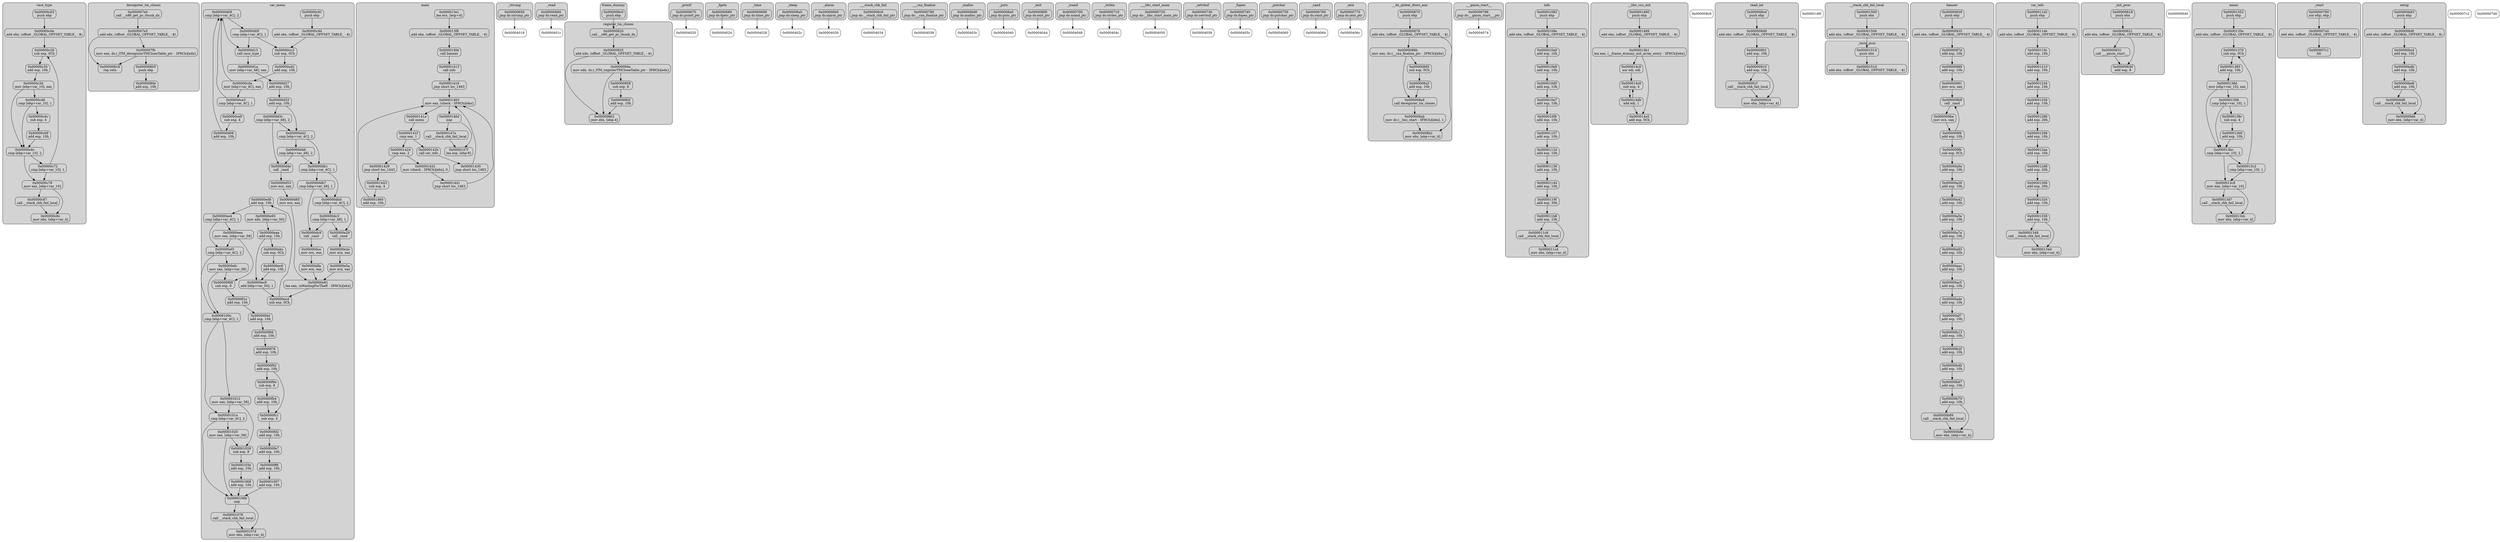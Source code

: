 digraph G {
  node [shape=box, style="rounded", ];
  3074 [label="0x00000c02
push ebp", ];
  2053 [label="0x00000805
push ebp", ];
  4103 [label="0x00001007
add esp, 10h", ];
  4108 [label="0x0000100c
cmp [ebp+var_4C], 1", ];
  5134 [label="0x0000140e
call banner", ];
  3086 [label="0x00000c0e
add ebx, (offset _GLOBAL_OFFSET_TABLE_ - $)", ];
  2062 [label="0x0000080e
add esp, 10h", ];
  4114 [label="0x00001012
mov eax, [ebp+var_58]", ];
  5139 [label="0x00001413
call info", ];
  5144 [label="0x00001418
jmp short loc_1463", ];
  2072 [label="0x00000818
rep retn", ];
  16408 [label="0x00004018", ];
  5146 [label="0x0000141a
call menu", ];
  4122 [label="0x0000101a
cmp [ebp+var_4C], 2", ];
  16412 [label="0x0000401c", ];
  5151 [label="0x0000141f
cmp eax, 1", ];
  4128 [label="0x00001020
mov eax, [ebp+var_58]", ];
  2080 [label="0x00000820
call __x86_get_pc_thunk_dx", ];
  16416 [label="0x00004020", ];
  5156 [label="0x00001424
cmp eax, 2", ];
  16420 [label="0x00004024", ];
  2085 [label="0x00000825
add edx, (offset _GLOBAL_OFFSET_TABLE_ - $)", ];
  3110 [label="0x00000c26
sub esp, 0Ch", ];
  4136 [label="0x00001028
sub esp, 8", ];
  16424 [label="0x00004028", ];
  5161 [label="0x00001429
jmp short loc_1443", ];
  5163 [label="0x0000142b
call car_info", ];
  16428 [label="0x0000402c", ];
  5168 [label="0x00001430
jmp short loc_1463", ];
  16432 [label="0x00004030", ];
  5170 [label="0x00001432
mov (check - 3F8Ch)[ebx], 0", ];
  16436 [label="0x00004034", ];
  3125 [label="0x00000c35
add esp, 10h", ];
  16440 [label="0x00004038", ];
  16444 [label="0x0000403c", ];
  3133 [label="0x00000c3d
mov [ebp+var_10], eax", ];
  4158 [label="0x0000103e
add esp, 10h", ];
  16448 [label="0x00004040", ];
  5185 [label="0x00001441
jmp short loc_1463", ];
  5187 [label="0x00001443
sub esp, 4", ];
  16452 [label="0x00004044", ];
  3142 [label="0x00000c46
cmp [ebp+var_10], 1", ];
  16456 [label="0x00004048", ];
  3148 [label="0x00000c4c
sub esp, 4", ];
  16460 [label="0x0000404c", ];
  2126 [label="0x0000084e
mov edx, ds:(_ITM_registerTMCloneTable_ptr - 3F8Ch)[edx]",
        ];
  16464 [label="0x00004050", ];
  2136 [label="0x00000858
sub esp, 8", ];
  16472 [label="0x00004058", ];
  16476 [label="0x0000405c", ];
  2143 [label="0x0000085f
add esp, 10h", ];
  5216 [label="0x00001460
add esp, 10h", ];
  16480 [label="0x00004060", ];
  2146 [label="0x00000862
mov ebx, [ebp-4]", ];
  5219 [label="0x00001463
mov eax, (check - 3F8Ch)[ebx]", ];
  16484 [label="0x00004064", ];
  4200 [label="0x00001068
add esp, 10h", ];
  3177 [label="0x00000c69
add esp, 10h", ];
  4203 [label="0x0000106b
nop", ];
  3180 [label="0x00000c6c
cmp [ebp+var_10], 2", ];
  16492 [label="0x0000406c", ];
  5229 [label="0x0000146d
nop", ];
  2160 [label="0x00000870
push ebp", ];
  3186 [label="0x00000c72
cmp [ebp+var_10], 1", ];
  16500 [label="0x00004074", ];
  4216 [label="0x00001078
call __stack_chk_fail_local", ];
  3192 [label="0x00000c78
mov eax, [ebp+var_10]", ];
  2169 [label="0x00000879
add ebx, (offset _GLOBAL_OFFSET_TABLE_ - $)", ];
  5242 [label="0x0000147a
call __stack_chk_fail_local", ];
  4221 [label="0x0000107d
mov ebx, [ebp+var_4]", ];
  5247 [label="0x0000147f
lea esp, [ebp-8]", ];
  4226 [label="0x00001082
push ebp", ];
  3207 [label="0x00000c87
call __stack_chk_fail_local", ];
  2187 [label="0x0000088b
mov eax, ds:(__cxa_finalize_ptr - 3F8Ch)[ebx]", ];
  3212 [label="0x00000c8c
mov ebx, [ebp+var_4]", ];
  4238 [label="0x0000108e
add ebx, (offset _GLOBAL_OFFSET_TABLE_ - $)", ];
  5264 [label="0x00001490
push ebp", ];
  3217 [label="0x00000c91
push ebp", ];
  2197 [label="0x00000895
sub esp, 0Ch", ];
  5273 [label="0x00001499
add ebx, (offset _GLOBAL_OFFSET_TABLE_ - $)", ];
  3229 [label="0x00000c9d
add ebx, (offset _GLOBAL_OFFSET_TABLE_ - $)", ];
  2211 [label="0x000008a3
add esp, 10h", ];
  2214 [label="0x000008a6
call deregister_tm_clones", ];
  4265 [label="0x000010a9
add esp, 10h", ];
  2219 [label="0x000008ab
mov ds:(__bss_start - 3F8Ch)[ebx], 1", ];
  5297 [label="0x000014b1
lea eax, (__frame_dummy_init_array_entry - 3F8Ch)[ebx]",
        ];
  2226 [label="0x000008b2
mov ebx, [ebp+var_4]", ];
  4281 [label="0x000010b9
add esp, 10h", ];
  5312 [label="0x000014c0
xor edi, edi", ];
  2240 [label="0x000008c0
push ebp", ];
  3267 [label="0x00000cc3
sub esp, 0Ch", ];
  5320 [label="0x000014c8
sub esp, 4", ];
  2249 [label="0x000008c9", ];
  2253 [label="0x000008cd
push ebp", ];
  3282 [label="0x00000cd2
add esp, 10h", ];
  4309 [label="0x000010d5
add esp, 10h", ];
  2265 [label="0x000008d9
add ebx, (offset _GLOBAL_OFFSET_TABLE_ - $)", ];
  3290 [label="0x00000cda
mov [ebp+var_4C], eax", ];
  5339 [label="0x000014db
add edi, 1", ];
  3299 [label="0x00000ce3
cmp [ebp+var_4C], 1", ];
  5349 [label="0x000014e5
add esp, 0Ch", ];
  4327 [label="0x000010e7
add esp, 10h", ];
  3305 [label="0x00000ce9
sub esp, 4", ];
  5360 [label="0x000014f0", ];
  4345 [label="0x000010f9
add esp, 10h", ];
  5376 [label="0x00001500
push ebx", ];
  2305 [label="0x00000901
add esp, 10h", ];
  5382 [label="0x00001506
add ebx, (offset _GLOBAL_OFFSET_TABLE_ - $)", ];
  3334 [label="0x00000d06
add esp, 10h", ];
  4359 [label="0x00001107
add esp, 10h", ];
  3337 [label="0x00000d09
cmp [ebp+var_4C], 2", ];
  3343 [label="0x00000d0f
cmp [ebp+var_4C], 1", ];
  2320 [label="0x00000910
add esp, 10h", ];
  5396 [label="0x00001514
push ebx", ];
  3349 [label="0x00000d15
call race_type", ];
  3354 [label="0x00000d1a
mov [ebp+var_48], eax", ];
  5405 [label="0x0000151d
add ebx, (offset _GLOBAL_OFFSET_TABLE_ - $)", ];
  2335 [label="0x0000091f
call __stack_chk_fail_local", ];
  4388 [label="0x00001124
add esp, 10h", ];
  2340 [label="0x00000924
mov ebx, [ebp+var_4]", ];
  3367 [label="0x00000d27
add esp, 10h", ];
  2345 [label="0x00000929
push ebp", ];
  3379 [label="0x00000d33
add esp, 10h", ];
  2357 [label="0x00000935
add ebx, (offset _GLOBAL_OFFSET_TABLE_ - $)", ];
  4406 [label="0x00001136
add esp, 10h", ];
  3388 [label="0x00000d3c
cmp [ebp+var_48], 2", ];
  3394 [label="0x00000d42
cmp [ebp+var_4C], 2", ];
  4420 [label="0x00001144
add esp, 10h", ];
  3400 [label="0x00000d48
cmp [ebp+var_48], 2", ];
  3406 [label="0x00000d4e
call _rand", ];
  3411 [label="0x00000d53
mov ecx, eax", ];
  2429 [label="0x0000097d
add esp, 10h", ];
  3461 [label="0x00000d85
mov ecx, eax", ];
  2441 [label="0x00000989
add esp, 10h", ];
  2449 [label="0x00000991
mov ecx, eax", ];
  4511 [label="0x0000119f
add esp, 30h", ];
  3505 [label="0x00000db1
cmp [ebp+var_4C], 1", ];
  3511 [label="0x00000db7
cmp [ebp+var_48], 1", ];
  4536 [label="0x000011b8
add esp, 10h", ];
  2489 [label="0x000009b9
call _rand", ];
  3517 [label="0x00000dbd
cmp [ebp+var_4C], 2", ];
  2494 [label="0x000009be
mov ecx, eax", ];
  3523 [label="0x00000dc3
cmp [ebp+var_48], 1", ];
  4552 [label="0x000011c8
call __stack_chk_fail_local", ];
  3529 [label="0x00000dc9
call _rand", ];
  4557 [label="0x000011cd
mov ebx, [ebp+var_4]", ];
  3534 [label="0x00000dce
mov ecx, eax", ];
  4562 [label="0x000011d2
push ebp", ];
  4574 [label="0x000011de
add ebx, (offset _GLOBAL_OFFSET_TABLE_ - $)", ];
  2548 [label="0x000009f4
add esp, 10h", ];
  3578 [label="0x00000dfa
mov ecx, eax", ];
  2555 [label="0x000009fb
sub esp, 0Ch", ];
  4606 [label="0x000011fe
add esp, 10h", ];
  2570 [label="0x00000a0a
add esp, 10h", ];
  4624 [label="0x00001210
add esp, 10h", ];
  1560 [label="0x00000618
push ebx", ];
  1569 [label="0x00000621
add ebx, (offset _GLOBAL_OFFSET_TABLE_ - $)", ];
  2598 [label="0x00000a26
add esp, 10h", ];
  3625 [label="0x00000e29
call _rand", ];
  3630 [label="0x00000e2e
mov ecx, eax", ];
  1585 [label="0x00000631
call ___gmon_start__", ];
  4660 [label="0x00001234
add esp, 10h", ];
  1590 [label="0x00000636
add esp, 8", ];
  1600 [label="0x00000640", ];
  2626 [label="0x00000a42
add esp, 10h", ];
  1616 [label="0x00000650
jmp ds:strcmp_ptr", ];
  4696 [label="0x00001258
add esp, 10h", ];
  3674 [label="0x00000e5a
mov ecx, eax", ];
  2654 [label="0x00000a5e
add esp, 10h", ];
  1632 [label="0x00000660
jmp ds:read_ptr", ];
  1648 [label="0x00000670
jmp ds:printf_ptr", ];
  2682 [label="0x00000a7a
add esp, 10h", ];
  1664 [label="0x00000680
jmp ds:fgets_ptr", ];
  3713 [label="0x00000e81
lea eax, (aWaitingForTheR - 3F8Ch)[ebx]", ];
  4742 [label="0x00001286
add esp, 20h", ];
  1680 [label="0x00000690
jmp ds:time_ptr", ];
  3731 [label="0x00000e93
mov edx, [ebp+var_50]", ];
  2707 [label="0x00000a93
add esp, 10h", ];
  4760 [label="0x00001298
add esp, 10h", ];
  1696 [label="0x000006a0
jmp ds:sleep_ptr", ];
  4778 [label="0x000012aa
add esp, 10h", ];
  3754 [label="0x00000eaa
add esp, 10h", ];
  2732 [label="0x00000aac
add esp, 10h", ];
  1712 [label="0x000006b0
jmp ds:alarm_ptr", ];
  3772 [label="0x00000ebc
sub esp, 0Ch", ];
  1728 [label="0x000006c0
jmp ds:__stack_chk_fail_ptr", ];
  2757 [label="0x00000ac5
add esp, 10h", ];
  3782 [label="0x00000ec6
add esp, 10h", ];
  3785 [label="0x00000ec9
add [ebp+var_50], 1", ];
  3789 [label="0x00000ecd
sub esp, 0Ch", ];
  1744 [label="0x000006d0
jmp ds:malloc_ptr", ];
  4824 [label="0x000012d8
add esp, 20h", ];
  3800 [label="0x00000ed8
add esp, 10h", ];
  2782 [label="0x00000ade
add esp, 10h", ];
  1760 [label="0x000006e0
jmp ds:puts_ptr", ];
  3812 [label="0x00000ee4
cmp [ebp+var_4C], 1", ];
  3818 [label="0x00000eea
mov eax, [ebp+var_58]", ];
  1776 [label="0x000006f0
jmp ds:exit_ptr", ];
  3826 [label="0x00000ef2
cmp [ebp+var_4C], 2", ];
  2807 [label="0x00000af7
add esp, 10h", ];
  3836 [label="0x00000efc
mov eax, [ebp+var_58]", ];
  1792 [label="0x00000700
jmp ds:srand_ptr", ];
  4870 [label="0x00001306
add esp, 20h", ];
  3848 [label="0x00000f08
sub esp, 8", ];
  1808 [label="0x00000710
jmp ds:strlen_ptr", ];
  2835 [label="0x00000b13
add esp, 10h", ];
  3870 [label="0x00000f1e
add esp, 10h", ];
  1824 [label="0x00000720
jmp ds:__libc_start_main_ptr", ];
  4902 [label="0x00001326
add esp, 10h", ];
  2863 [label="0x00000b2f
add esp, 10h", ];
  1840 [label="0x00000730
jmp ds:setvbuf_ptr", ];
  4920 [label="0x00001338
add esp, 10h", ];
  1856 [label="0x00000740
jmp ds:fopen_ptr", ];
  4936 [label="0x00001348
call __stack_chk_fail_local", ];
  2891 [label="0x00000b4b
add esp, 10h", ];
  4941 [label="0x0000134d
mov ebx, [ebp+var_4]", ];
  3917 [label="0x00000f4d
add esp, 10h", ];
  1872 [label="0x00000750
jmp ds:putchar_ptr", ];
  4946 [label="0x00001352
push ebp", ];
  4958 [label="0x0000135e
add ebx, (offset _GLOBAL_OFFSET_TABLE_ - $)", ];
  1888 [label="0x00000760
jmp ds:rand_ptr", ];
  3942 [label="0x00000f66
add esp, 10h", ];
  2919 [label="0x00000b67
add esp, 10h", ];
  1904 [label="0x00000770
jmp ds:atoi_ptr", ];
  4982 [label="0x00001376
sub esp, 0Ch", ];
  3958 [label="0x00000f76
add esp, 10h", ];
  2937 [label="0x00000b79
add esp, 10h", ];
  1920 [label="0x00000780
jmp ds:__cxa_finalize_ptr", ];
  4997 [label="0x00001385
add esp, 10h", ];
  1928 [label="0x00000788
jmp ds:__gmon_start___ptr", ];
  2953 [label="0x00000b89
call __stack_chk_fail_local", ];
  5005 [label="0x0000138d
mov [ebp+var_10], eax", ];
  2958 [label="0x00000b8e
mov ebx, [ebp+var_4]", ];
  1936 [label="0x00000790
xor ebp, ebp", ];
  3986 [label="0x00000f92
add esp, 10h", ];
  2963 [label="0x00000b93
push ebp", ];
  5014 [label="0x00001396
cmp [ebp+var_10], 1", ];
  5020 [label="0x0000139c
sub esp, 4", ];
  3998 [label="0x00000f9e
sub esp, 8", ];
  2975 [label="0x00000b9f
add ebx, (offset _GLOBAL_OFFSET_TABLE_ - $)", ];
  1952 [label="0x000007a0
add ebx, (offset _GLOBAL_OFFSET_TABLE_ - $)", ];
  4020 [label="0x00000fb4
add esp, 10h", ];
  5049 [label="0x000013b9
add esp, 10h", ];
  5052 [label="0x000013bc
cmp [ebp+var_10], 2", ];
  4033 [label="0x00000fc1
sub esp, 4", ];
  1985 [label="0x000007c1
hlt", ];
  5058 [label="0x000013c2
cmp [ebp+var_10], 1", ];
  1986 [label="0x000007c2", ];
  3012 [label="0x00000bc4
add esp, 10h", ];
  5064 [label="0x000013c8
mov eax, [ebp+var_10]", ];
  2000 [label="0x000007d0", ];
  4050 [label="0x00000fd2
add esp, 10h", ];
  5079 [label="0x000013d7
call __stack_chk_fail_local", ];
  3035 [label="0x00000bdb
add esp, 10h", ];
  5084 [label="0x000013dc
mov ebx, [ebp+var_4]", ];
  2016 [label="0x000007e0
call __x86_get_pc_thunk_dx", ];
  5089 [label="0x000013e1
lea ecx, [esp+4]", ];
  2021 [label="0x000007e5
add edx, (offset _GLOBAL_OFFSET_TABLE_ - $)", ];
  4071 [label="0x00000fe7
add esp, 10h", ];
  3048 [label="0x00000be8
add esp, 10h", ];
  5112 [label="0x000013f8
add ebx, (offset _GLOBAL_OFFSET_TABLE_ - $)", ];
  3064 [label="0x00000bf8
call __stack_chk_fail_local", ];
  4089 [label="0x00000ff9
add esp, 10h", ];
  2043 [label="0x000007fb
mov eax, ds:(_ITM_deregisterTMCloneTable_ptr - 3F8Ch)[edx]",
        ];
  3069 [label="0x00000bfd
mov ebx, [ebp+var_4]", ];
  
  subgraph cluster____cxa_finalize { label="___cxa_finalize";
                                     style="rounded,filled"; 1920;
     };
  subgraph cluster____gmon_start__ { label="___gmon_start__";
                                     style="rounded,filled"; 1928;
     };
  subgraph cluster____libc_start_main { label="___libc_start_main";
                                        style="rounded,filled"; 1824;
     };
  subgraph cluster____stack_chk_fail { label="___stack_chk_fail";
                                       style="rounded,filled"; 1728;
     };
  subgraph cluster___do_global_dtors_aux { label="__do_global_dtors_aux";
                                           style="rounded,filled"; 2226;2219;2214;2211;2197;2187;2169;2160;
     };
  subgraph cluster___libc_csu_init { label="__libc_csu_init";
                                     style="rounded,filled"; 5349;5339;5320;5312;5297;5273;5264;
     };
  subgraph cluster___stack_chk_fail_local { label="__stack_chk_fail_local";
                                            style="rounded,filled"; 5382;5376;
     };
  subgraph cluster__alarm { label="_alarm"; style="rounded,filled"; 1712;
     };
  subgraph cluster__atoi { label="_atoi"; style="rounded,filled"; 1904;
     };
  subgraph cluster__exit { label="_exit"; style="rounded,filled"; 1776;
     };
  subgraph cluster__fgets { label="_fgets"; style="rounded,filled"; 1664;
     };
  subgraph cluster__fopen { label="_fopen"; style="rounded,filled"; 1856;
     };
  subgraph cluster__init_proc { label="_init_proc"; style="rounded,filled"; 1590;1585;1569;1560;
     };
  subgraph cluster__malloc { label="_malloc"; style="rounded,filled"; 1744;
     };
  subgraph cluster__printf { label="_printf"; style="rounded,filled"; 1648;
     };
  subgraph cluster__putchar { label="_putchar"; style="rounded,filled"; 1872;
     };
  subgraph cluster__puts { label="_puts"; style="rounded,filled"; 1760;
     };
  subgraph cluster__rand { label="_rand"; style="rounded,filled"; 1888;
     };
  subgraph cluster__read { label="_read"; style="rounded,filled"; 1632;
     };
  subgraph cluster__setvbuf { label="_setvbuf"; style="rounded,filled"; 1840;
     };
  subgraph cluster__sleep { label="_sleep"; style="rounded,filled"; 1696;
     };
  subgraph cluster__srand { label="_srand"; style="rounded,filled"; 1792;
     };
  subgraph cluster__start { label="_start"; style="rounded,filled"; 1985;1952;1936;
     };
  subgraph cluster__strcmp { label="_strcmp"; style="rounded,filled"; 1616;
     };
  subgraph cluster__strlen { label="_strlen"; style="rounded,filled"; 1808;
     };
  subgraph cluster__term_proc { label="_term_proc"; style="rounded,filled"; 5405;5396;
     };
  subgraph cluster__time { label="_time"; style="rounded,filled"; 1680;
     };
  subgraph cluster_banner { label="banner"; style="rounded,filled"; 2958;2953;2937;2919;2891;2863;2835;2807;2782;2757;2732;2707;2682;2654;2626;2598;2570;2555;2548;2494;2489;2449;2441;2429;2357;2345;
     };
  subgraph cluster_car_info { label="car_info"; style="rounded,filled"; 4941;4936;4920;4902;4870;4824;4778;4760;4742;4696;4660;4624;4606;4574;4562;
     };
  subgraph cluster_car_menu { label="car_menu"; style="rounded,filled"; 4089;4071;4050;4033;4020;3998;3986;3958;3942;3917;3870;3848;3836;3826;3818;3812;3800;3789;3785;3782;3772;3754;3731;3713;3674;3630;3625;3578;3534;3529;3523;3517;3511;3505;3461;3411;3406;3400;3394;3388;3379;3367;3354;3349;3343;3337;3334;3305;3299;3290;3282;3267;3229;3217;4221;4216;4203;4200;4158;4136;4128;4122;4114;4108;4103;
     };
  subgraph cluster_deregister_tm_clones { label="deregister_tm_clones";
                                          style="rounded,filled"; 2043;2021;2016;2072;2062;2053;
     };
  subgraph cluster_frame_dummy { label="frame_dummy"; style="rounded,filled"; 2240;
     };
  subgraph cluster_info { label="info"; style="rounded,filled"; 4557;4552;4536;4511;4420;4406;4388;4359;4345;4327;4309;4281;4265;4238;4226;
     };
  subgraph cluster_main { label="main"; style="rounded,filled"; 5112;5089;5247;5242;5229;5219;5216;5187;5185;5170;5168;5163;5161;5156;5151;5146;5144;5139;5134;
     };
  subgraph cluster_menu { label="menu"; style="rounded,filled"; 5084;5079;5064;5058;5052;5049;5020;5014;5005;4997;4982;4958;4946;
     };
  subgraph cluster_race_type { label="race_type"; style="rounded,filled"; 3212;3207;3192;3186;3180;3177;3148;3142;3133;3125;3110;3086;3074;
     };
  subgraph cluster_read_int { label="read_int"; style="rounded,filled"; 2340;2335;2320;2305;2265;2253;
     };
  subgraph cluster_register_tm_clones { label="register_tm_clones";
                                        style="rounded,filled"; 2146;2143;2136;2126;2085;2080;
     };
  subgraph cluster_setup { label="setup"; style="rounded,filled"; 3069;3064;3048;3035;3012;2975;2963;
     };
  
  3074 -> 3086;
  2053 -> 2062;
  4103 -> 4203;
  4108 -> 4114;
  4108 -> 4122;
  5134 -> 5139;
  3086 -> 3110;
  4114 -> 4122;
  4114 -> 4136;
  5139 -> 5144;
  5144 -> 5219;
  5146 -> 5151;
  4122 -> 4128;
  4122 -> 4203;
  5151 -> 5156;
  5151 -> 5163;
  4128 -> 4136;
  4128 -> 4203;
  2080 -> 2085;
  5156 -> 5161;
  5156 -> 5170;
  2085 -> 2126;
  2085 -> 2146;
  3110 -> 3125;
  4136 -> 4158;
  5161 -> 5187;
  5163 -> 5168;
  5168 -> 5219;
  5170 -> 5185;
  3125 -> 3133;
  3133 -> 3142;
  3133 -> 3180;
  4158 -> 4200;
  5185 -> 5219;
  5187 -> 5216;
  3142 -> 3148;
  3142 -> 3180;
  3148 -> 3177;
  2126 -> 2136;
  2126 -> 2146;
  2136 -> 2143;
  2143 -> 2146;
  5216 -> 5219;
  5219 -> 5146;
  5219 -> 5229;
  4200 -> 4203;
  3177 -> 3180;
  4203 -> 4216;
  4203 -> 4221;
  3180 -> 3186;
  3180 -> 3192;
  5229 -> 5242;
  5229 -> 5247;
  2160 -> 2169;
  3186 -> 3110;
  3186 -> 3192;
  4216 -> 4221;
  3192 -> 3207;
  3192 -> 3212;
  2169 -> 2187;
  2169 -> 2226;
  5242 -> 5247;
  4226 -> 4238;
  3207 -> 3212;
  2187 -> 2197;
  2187 -> 2214;
  4238 -> 4265;
  5264 -> 5273;
  3217 -> 3229;
  2197 -> 2211;
  5273 -> 5297;
  3229 -> 3267;
  2211 -> 2214;
  2214 -> 2219;
  4265 -> 4281;
  2219 -> 2226;
  5297 -> 5312;
  5297 -> 5349;
  4281 -> 4309;
  5312 -> 5320;
  2240 -> 2080;
  3267 -> 3282;
  5320 -> 5339;
  2253 -> 2265;
  3282 -> 3290;
  4309 -> 4327;
  2265 -> 2305;
  3290 -> 3299;
  3290 -> 3337;
  5339 -> 5320;
  5339 -> 5349;
  3299 -> 3305;
  3299 -> 3337;
  4327 -> 4345;
  3305 -> 3334;
  4345 -> 4359;
  5376 -> 5382;
  2305 -> 2320;
  5382 -> 5396;
  3334 -> 3337;
  4359 -> 4388;
  3337 -> 3343;
  3337 -> 3349;
  3343 -> 3267;
  3343 -> 3349;
  2320 -> 2335;
  2320 -> 2340;
  5396 -> 5405;
  3349 -> 3354;
  3354 -> 3367;
  2335 -> 2340;
  4388 -> 4406;
  3367 -> 3379;
  2345 -> 2357;
  3379 -> 3388;
  3379 -> 3394;
  2357 -> 2429;
  4406 -> 4420;
  3388 -> 3394;
  3388 -> 3406;
  3394 -> 3400;
  3394 -> 3505;
  4420 -> 4511;
  3400 -> 3406;
  3400 -> 3505;
  3406 -> 3411;
  3411 -> 3461;
  2429 -> 2441;
  3461 -> 3713;
  2441 -> 2449;
  2449 -> 2489;
  4511 -> 4536;
  3505 -> 3511;
  3505 -> 3517;
  3511 -> 3517;
  3511 -> 3529;
  4536 -> 4552;
  4536 -> 4557;
  2489 -> 2494;
  3517 -> 3523;
  3517 -> 3625;
  2494 -> 2548;
  3523 -> 3529;
  3523 -> 3625;
  4552 -> 4557;
  3529 -> 3534;
  3534 -> 3578;
  4562 -> 4574;
  4574 -> 4606;
  2548 -> 2489;
  2548 -> 2555;
  3578 -> 3713;
  2555 -> 2570;
  4606 -> 4624;
  2570 -> 2598;
  4624 -> 4660;
  1560 -> 1569;
  1569 -> 1585;
  1569 -> 1590;
  2598 -> 2626;
  3625 -> 3630;
  3630 -> 3674;
  1585 -> 1590;
  4660 -> 4696;
  2626 -> 2654;
  1616 -> 16408;
  4696 -> 4742;
  3674 -> 3713;
  2654 -> 2682;
  1632 -> 16412;
  1648 -> 16416;
  2682 -> 2707;
  1664 -> 16420;
  3713 -> 3789;
  4742 -> 4760;
  1680 -> 16424;
  3731 -> 3754;
  2707 -> 2732;
  4760 -> 4778;
  1696 -> 16428;
  4778 -> 4824;
  3754 -> 3772;
  3754 -> 3785;
  2732 -> 2757;
  1712 -> 16432;
  3772 -> 3782;
  1728 -> 16436;
  2757 -> 2782;
  3782 -> 3785;
  3785 -> 3789;
  3789 -> 3800;
  1744 -> 16444;
  4824 -> 4870;
  3800 -> 3731;
  3800 -> 3812;
  2782 -> 2807;
  1760 -> 16448;
  3812 -> 3818;
  3812 -> 3826;
  3818 -> 3826;
  3818 -> 3848;
  1776 -> 16452;
  3826 -> 3836;
  3826 -> 4108;
  2807 -> 2835;
  3836 -> 3848;
  3836 -> 4108;
  1792 -> 16456;
  4870 -> 4902;
  3848 -> 3870;
  1808 -> 16460;
  2835 -> 2863;
  3870 -> 3917;
  1824 -> 16464;
  4902 -> 4920;
  2863 -> 2891;
  1840 -> 16472;
  4920 -> 4936;
  4920 -> 4941;
  1856 -> 16476;
  4936 -> 4941;
  2891 -> 2919;
  3917 -> 3942;
  1872 -> 16480;
  4946 -> 4958;
  4958 -> 4982;
  1888 -> 16484;
  3942 -> 3958;
  2919 -> 2937;
  1904 -> 16492;
  4982 -> 4997;
  3958 -> 3986;
  2937 -> 2953;
  2937 -> 2958;
  1920 -> 16440;
  4997 -> 5005;
  1928 -> 16500;
  2953 -> 2958;
  5005 -> 5014;
  5005 -> 5052;
  1936 -> 1952;
  3986 -> 3998;
  3986 -> 4033;
  2963 -> 2975;
  5014 -> 5020;
  5014 -> 5052;
  5020 -> 5049;
  3998 -> 4020;
  2975 -> 3012;
  1952 -> 1985;
  4020 -> 4033;
  5049 -> 5052;
  5052 -> 5058;
  5052 -> 5064;
  4033 -> 4050;
  5058 -> 4982;
  5058 -> 5064;
  3012 -> 3035;
  5064 -> 5079;
  5064 -> 5084;
  4050 -> 4071;
  5079 -> 5084;
  3035 -> 3048;
  2016 -> 2021;
  5089 -> 5112;
  2021 -> 2043;
  2021 -> 2072;
  4071 -> 4089;
  3048 -> 3064;
  3048 -> 3069;
  5112 -> 5134;
  3064 -> 3069;
  4089 -> 4103;
  2043 -> 2053;
  2043 -> 2072;
  
  }
